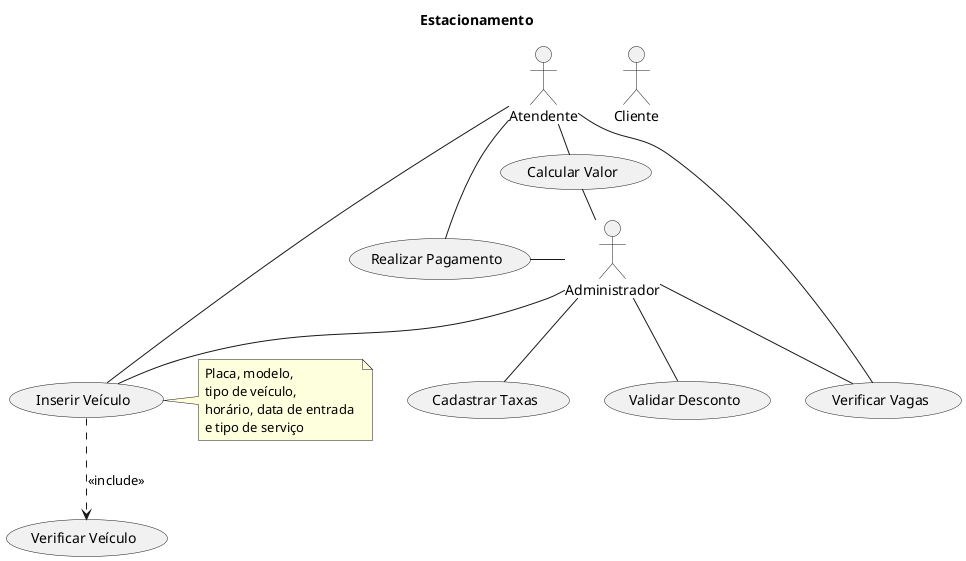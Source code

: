 @startuml Realizar Empréstimo
title Estacionamento

Actor "Administrador" as Ator1
Actor "Cliente" as Ator2
Actor "Atendente" as Ator3

usecase "Inserir Veículo" as CasoU1
usecase "Cadastrar Taxas" as CasoU2
usecase "Verificar Veículo" as CasoU3
usecase "Verificar Vagas" as CasoU4
usecase "Validar Desconto" as CasoU5
usecase "Calcular Valor" as CasoU7
usecase "Realizar Pagamento" as CasoU8

note right of CasoU1 
    Placa, modelo, 
    tipo de veículo, 
    horário, data de entrada 
    e tipo de serviço 
end note


Ator1 -- CasoU2
Ator1 -- CasoU1
Ator3 -- CasoU1
Ator1 -- CasoU5
Ator1 -left- CasoU8
Ator3 -- CasoU8
Ator1 -left- CasoU7
Ator3 -right- CasoU7
Ator1 -- CasoU4
Ator3 -- CasoU4
CasoU1 -.> CasoU3: <<include>>
@enduml